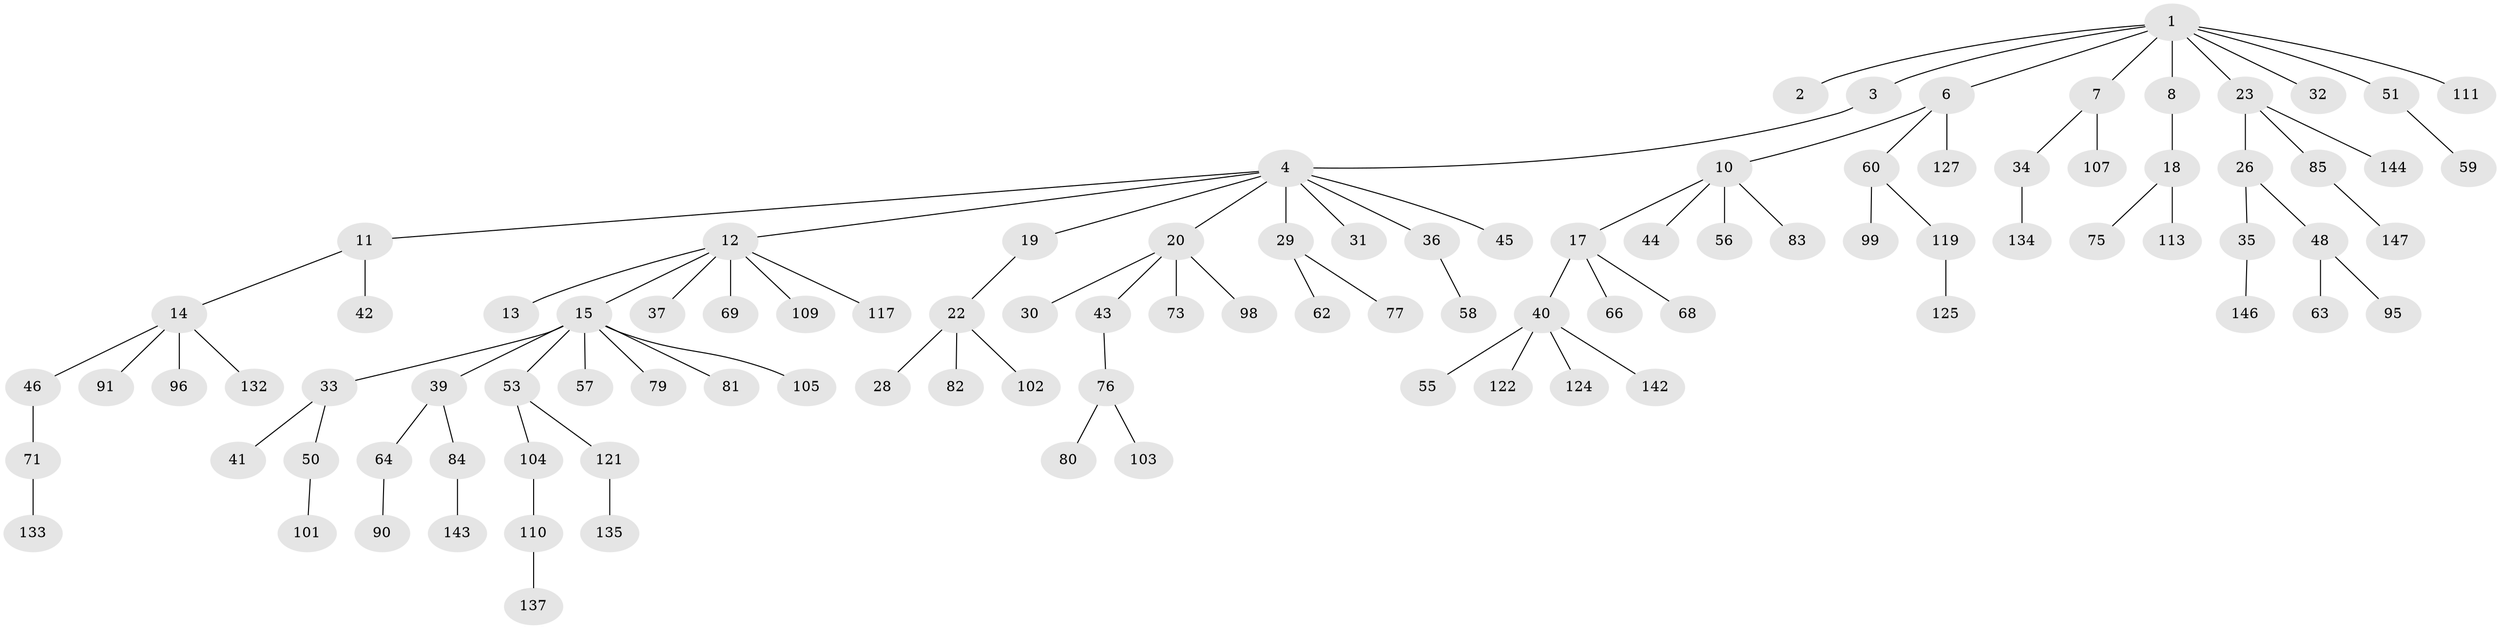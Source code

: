 // Generated by graph-tools (version 1.1) at 2025/52/02/27/25 19:52:10]
// undirected, 99 vertices, 98 edges
graph export_dot {
graph [start="1"]
  node [color=gray90,style=filled];
  1 [super="+5"];
  2 [super="+100"];
  3 [super="+88"];
  4 [super="+9"];
  6 [super="+16"];
  7 [super="+25"];
  8;
  10 [super="+49"];
  11 [super="+67"];
  12 [super="+145"];
  13;
  14 [super="+21"];
  15 [super="+27"];
  17 [super="+54"];
  18 [super="+92"];
  19 [super="+86"];
  20 [super="+72"];
  22 [super="+24"];
  23 [super="+126"];
  26 [super="+128"];
  28;
  29 [super="+74"];
  30;
  31 [super="+120"];
  32;
  33 [super="+38"];
  34 [super="+97"];
  35 [super="+47"];
  36 [super="+115"];
  37;
  39;
  40 [super="+94"];
  41;
  42;
  43 [super="+78"];
  44;
  45;
  46 [super="+129"];
  48 [super="+52"];
  50 [super="+140"];
  51 [super="+114"];
  53 [super="+65"];
  55;
  56 [super="+89"];
  57;
  58;
  59 [super="+108"];
  60 [super="+61"];
  62 [super="+141"];
  63;
  64 [super="+138"];
  66 [super="+70"];
  68;
  69;
  71 [super="+131"];
  73 [super="+130"];
  75;
  76 [super="+93"];
  77 [super="+87"];
  79;
  80;
  81;
  82;
  83;
  84;
  85;
  90;
  91;
  95 [super="+116"];
  96;
  98;
  99;
  101;
  102 [super="+106"];
  103;
  104;
  105;
  107;
  109;
  110 [super="+112"];
  111;
  113;
  117 [super="+118"];
  119 [super="+123"];
  121 [super="+136"];
  122;
  124;
  125;
  127;
  132;
  133;
  134;
  135;
  137 [super="+139"];
  142;
  143;
  144;
  146 [super="+148"];
  147;
  1 -- 2;
  1 -- 3;
  1 -- 7;
  1 -- 8;
  1 -- 32;
  1 -- 111;
  1 -- 51;
  1 -- 6;
  1 -- 23;
  3 -- 4;
  4 -- 11;
  4 -- 12;
  4 -- 19;
  4 -- 20;
  4 -- 36;
  4 -- 45;
  4 -- 29;
  4 -- 31;
  6 -- 10;
  6 -- 127;
  6 -- 60;
  7 -- 107;
  7 -- 34;
  8 -- 18;
  10 -- 17;
  10 -- 44;
  10 -- 83;
  10 -- 56;
  11 -- 14;
  11 -- 42;
  12 -- 13;
  12 -- 15;
  12 -- 37;
  12 -- 69;
  12 -- 109;
  12 -- 117;
  14 -- 46;
  14 -- 91;
  14 -- 132;
  14 -- 96;
  15 -- 39;
  15 -- 53;
  15 -- 79;
  15 -- 81;
  15 -- 33;
  15 -- 105;
  15 -- 57;
  17 -- 40;
  17 -- 68;
  17 -- 66;
  18 -- 75;
  18 -- 113;
  19 -- 22;
  20 -- 30;
  20 -- 43;
  20 -- 98;
  20 -- 73;
  22 -- 28;
  22 -- 102;
  22 -- 82;
  23 -- 26;
  23 -- 85;
  23 -- 144;
  26 -- 35;
  26 -- 48;
  29 -- 62;
  29 -- 77;
  33 -- 41;
  33 -- 50;
  34 -- 134;
  35 -- 146;
  36 -- 58;
  39 -- 64;
  39 -- 84;
  40 -- 55;
  40 -- 122;
  40 -- 124;
  40 -- 142;
  43 -- 76;
  46 -- 71;
  48 -- 63;
  48 -- 95;
  50 -- 101;
  51 -- 59;
  53 -- 104;
  53 -- 121;
  60 -- 99;
  60 -- 119;
  64 -- 90;
  71 -- 133;
  76 -- 80;
  76 -- 103;
  84 -- 143;
  85 -- 147;
  104 -- 110;
  110 -- 137;
  119 -- 125;
  121 -- 135;
}
